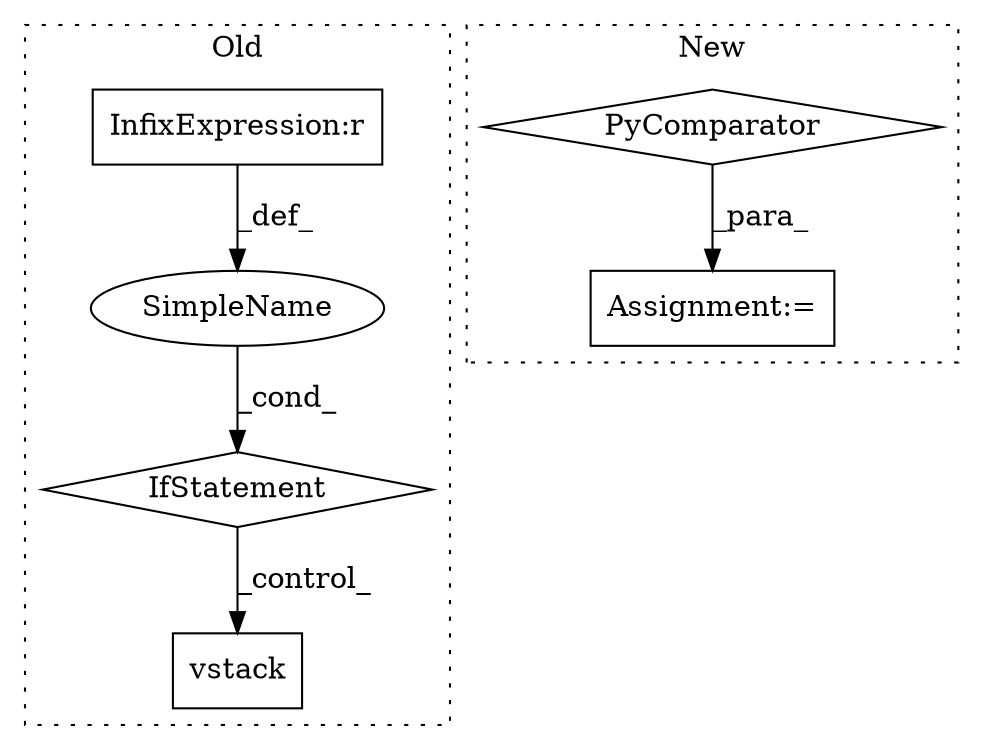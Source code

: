 digraph G {
subgraph cluster0 {
1 [label="vstack" a="32" s="5510,5548" l="16,2" shape="box"];
3 [label="IfStatement" a="25" s="5420,5438" l="4,2" shape="diamond"];
4 [label="SimpleName" a="42" s="" l="" shape="ellipse"];
5 [label="InfixExpression:r" a="27" s="5430" l="4" shape="box"];
label = "Old";
style="dotted";
}
subgraph cluster1 {
2 [label="PyComparator" a="113" s="5955" l="36" shape="diamond"];
6 [label="Assignment:=" a="7" s="5841" l="1" shape="box"];
label = "New";
style="dotted";
}
2 -> 6 [label="_para_"];
3 -> 1 [label="_control_"];
4 -> 3 [label="_cond_"];
5 -> 4 [label="_def_"];
}